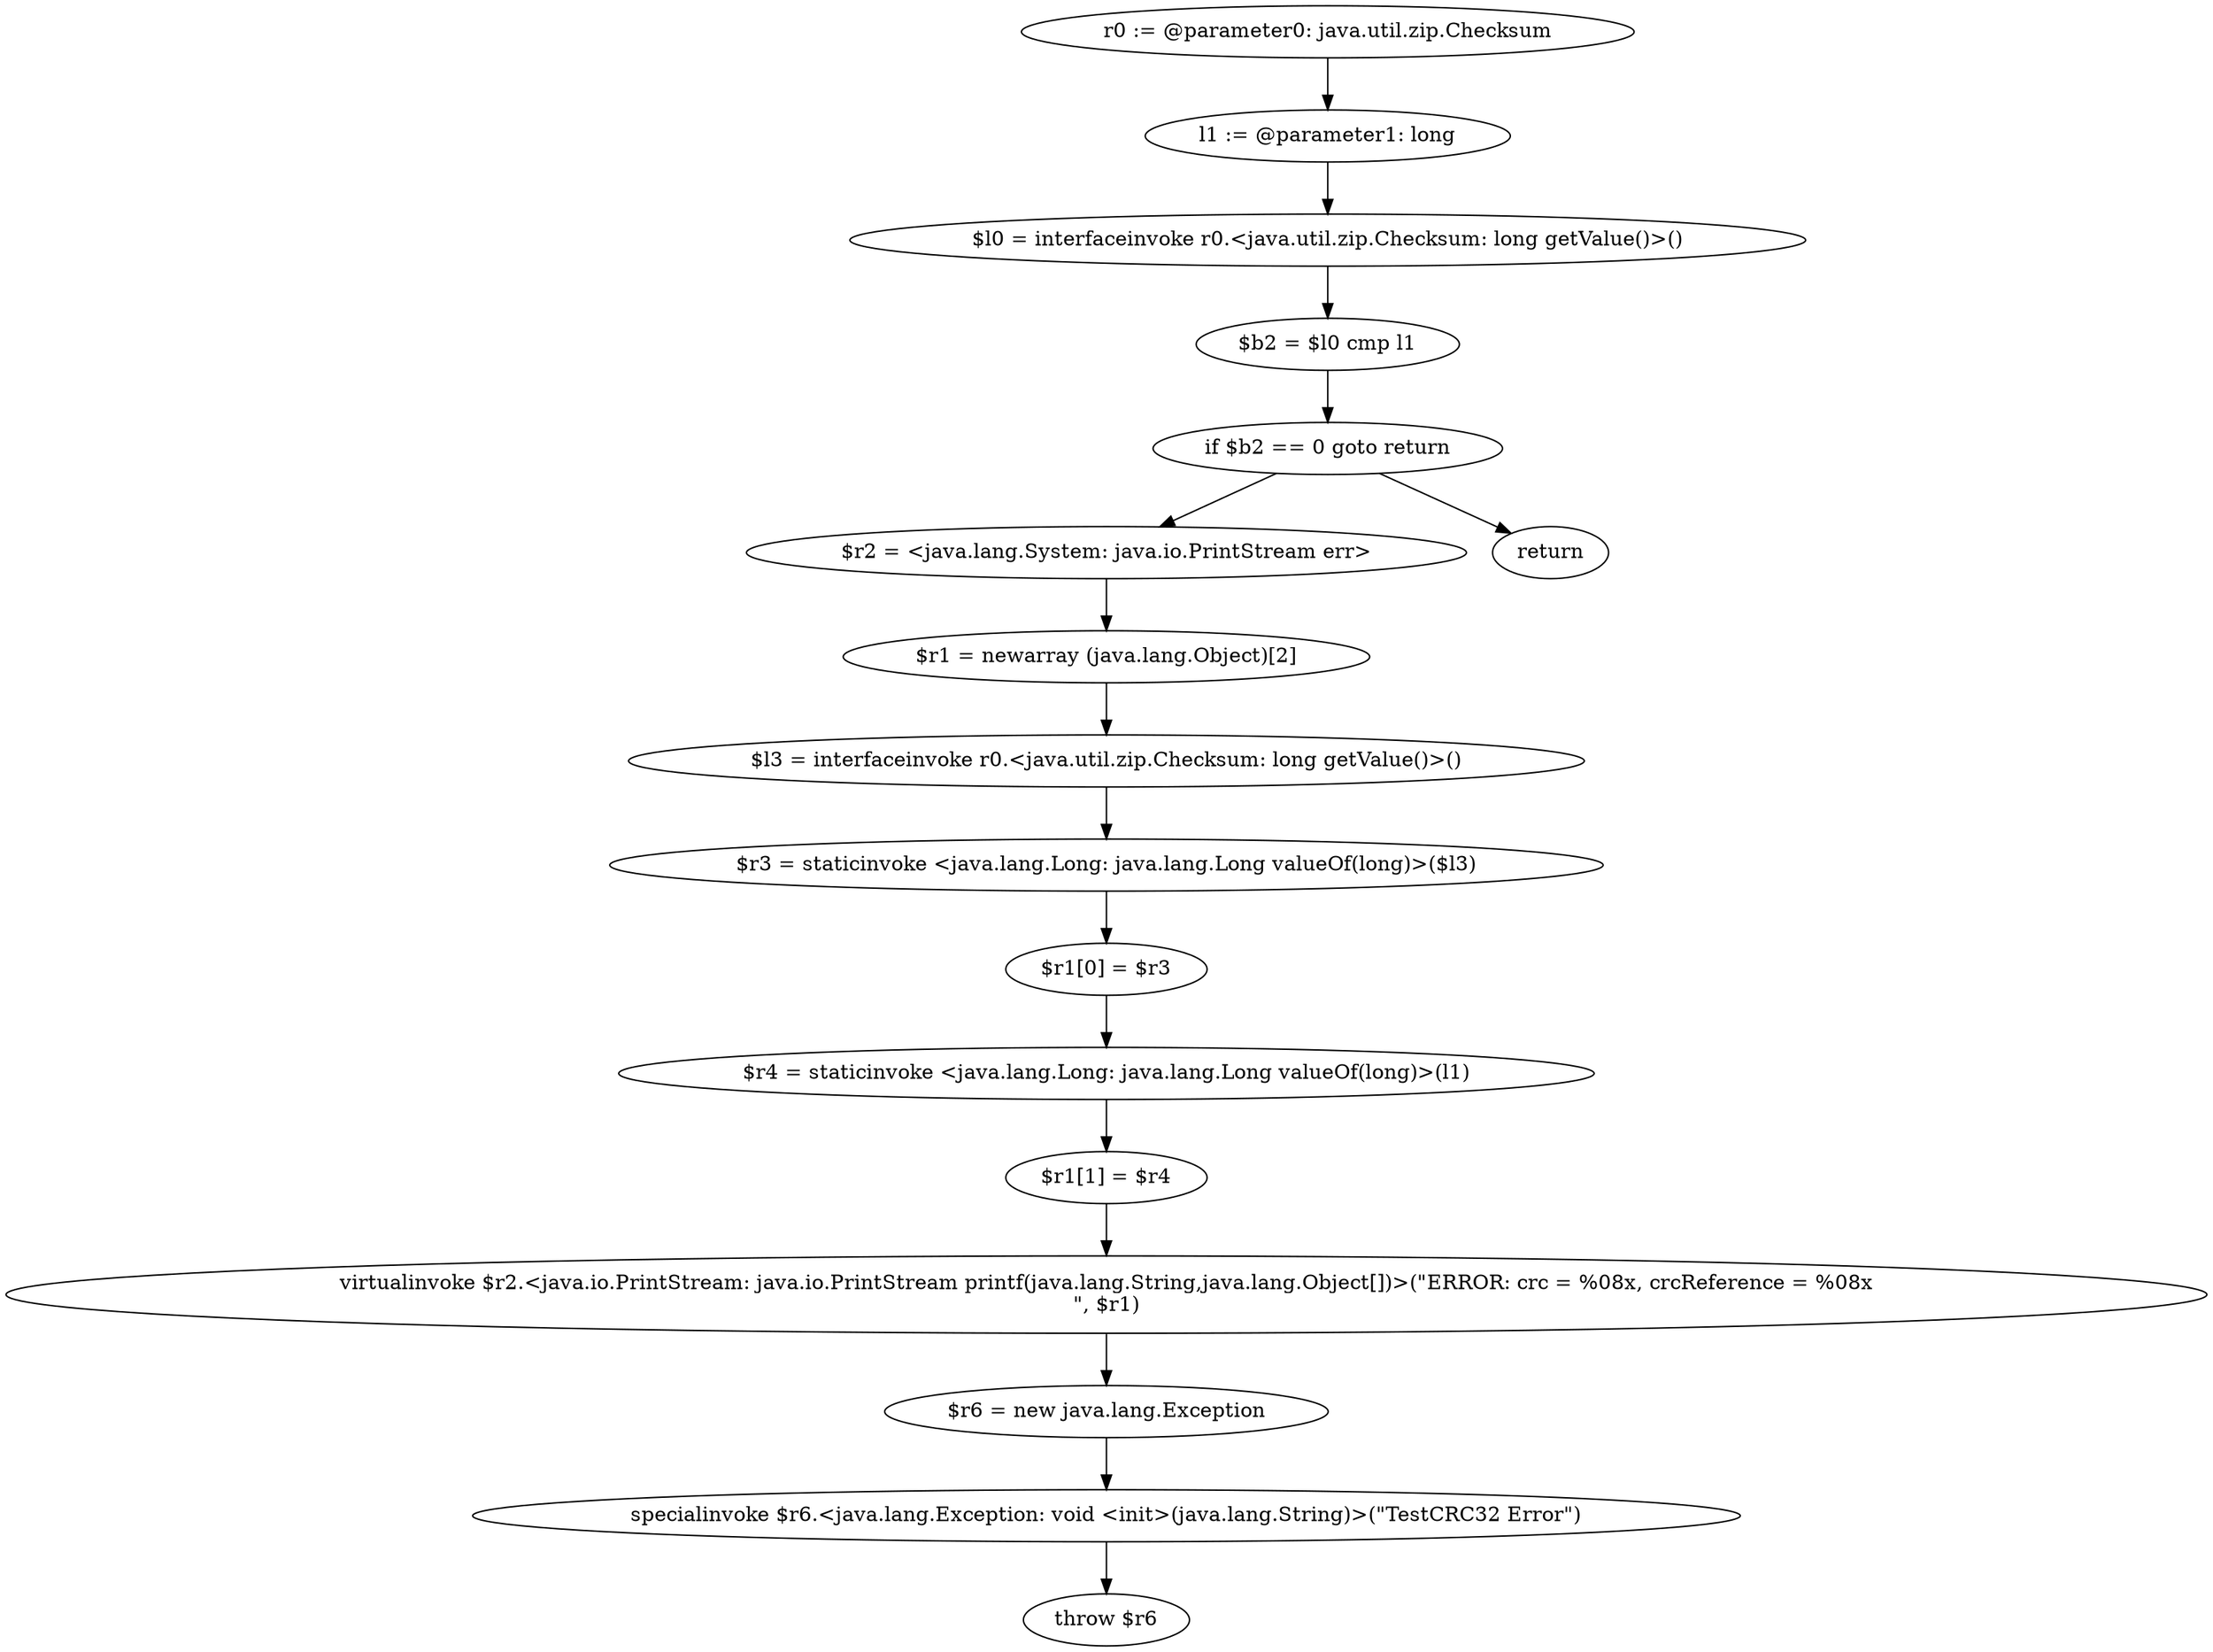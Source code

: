 digraph "unitGraph" {
    "r0 := @parameter0: java.util.zip.Checksum"
    "l1 := @parameter1: long"
    "$l0 = interfaceinvoke r0.<java.util.zip.Checksum: long getValue()>()"
    "$b2 = $l0 cmp l1"
    "if $b2 == 0 goto return"
    "$r2 = <java.lang.System: java.io.PrintStream err>"
    "$r1 = newarray (java.lang.Object)[2]"
    "$l3 = interfaceinvoke r0.<java.util.zip.Checksum: long getValue()>()"
    "$r3 = staticinvoke <java.lang.Long: java.lang.Long valueOf(long)>($l3)"
    "$r1[0] = $r3"
    "$r4 = staticinvoke <java.lang.Long: java.lang.Long valueOf(long)>(l1)"
    "$r1[1] = $r4"
    "virtualinvoke $r2.<java.io.PrintStream: java.io.PrintStream printf(java.lang.String,java.lang.Object[])>(\"ERROR: crc = %08x, crcReference = %08x\n\", $r1)"
    "$r6 = new java.lang.Exception"
    "specialinvoke $r6.<java.lang.Exception: void <init>(java.lang.String)>(\"TestCRC32 Error\")"
    "throw $r6"
    "return"
    "r0 := @parameter0: java.util.zip.Checksum"->"l1 := @parameter1: long";
    "l1 := @parameter1: long"->"$l0 = interfaceinvoke r0.<java.util.zip.Checksum: long getValue()>()";
    "$l0 = interfaceinvoke r0.<java.util.zip.Checksum: long getValue()>()"->"$b2 = $l0 cmp l1";
    "$b2 = $l0 cmp l1"->"if $b2 == 0 goto return";
    "if $b2 == 0 goto return"->"$r2 = <java.lang.System: java.io.PrintStream err>";
    "if $b2 == 0 goto return"->"return";
    "$r2 = <java.lang.System: java.io.PrintStream err>"->"$r1 = newarray (java.lang.Object)[2]";
    "$r1 = newarray (java.lang.Object)[2]"->"$l3 = interfaceinvoke r0.<java.util.zip.Checksum: long getValue()>()";
    "$l3 = interfaceinvoke r0.<java.util.zip.Checksum: long getValue()>()"->"$r3 = staticinvoke <java.lang.Long: java.lang.Long valueOf(long)>($l3)";
    "$r3 = staticinvoke <java.lang.Long: java.lang.Long valueOf(long)>($l3)"->"$r1[0] = $r3";
    "$r1[0] = $r3"->"$r4 = staticinvoke <java.lang.Long: java.lang.Long valueOf(long)>(l1)";
    "$r4 = staticinvoke <java.lang.Long: java.lang.Long valueOf(long)>(l1)"->"$r1[1] = $r4";
    "$r1[1] = $r4"->"virtualinvoke $r2.<java.io.PrintStream: java.io.PrintStream printf(java.lang.String,java.lang.Object[])>(\"ERROR: crc = %08x, crcReference = %08x\n\", $r1)";
    "virtualinvoke $r2.<java.io.PrintStream: java.io.PrintStream printf(java.lang.String,java.lang.Object[])>(\"ERROR: crc = %08x, crcReference = %08x\n\", $r1)"->"$r6 = new java.lang.Exception";
    "$r6 = new java.lang.Exception"->"specialinvoke $r6.<java.lang.Exception: void <init>(java.lang.String)>(\"TestCRC32 Error\")";
    "specialinvoke $r6.<java.lang.Exception: void <init>(java.lang.String)>(\"TestCRC32 Error\")"->"throw $r6";
}
